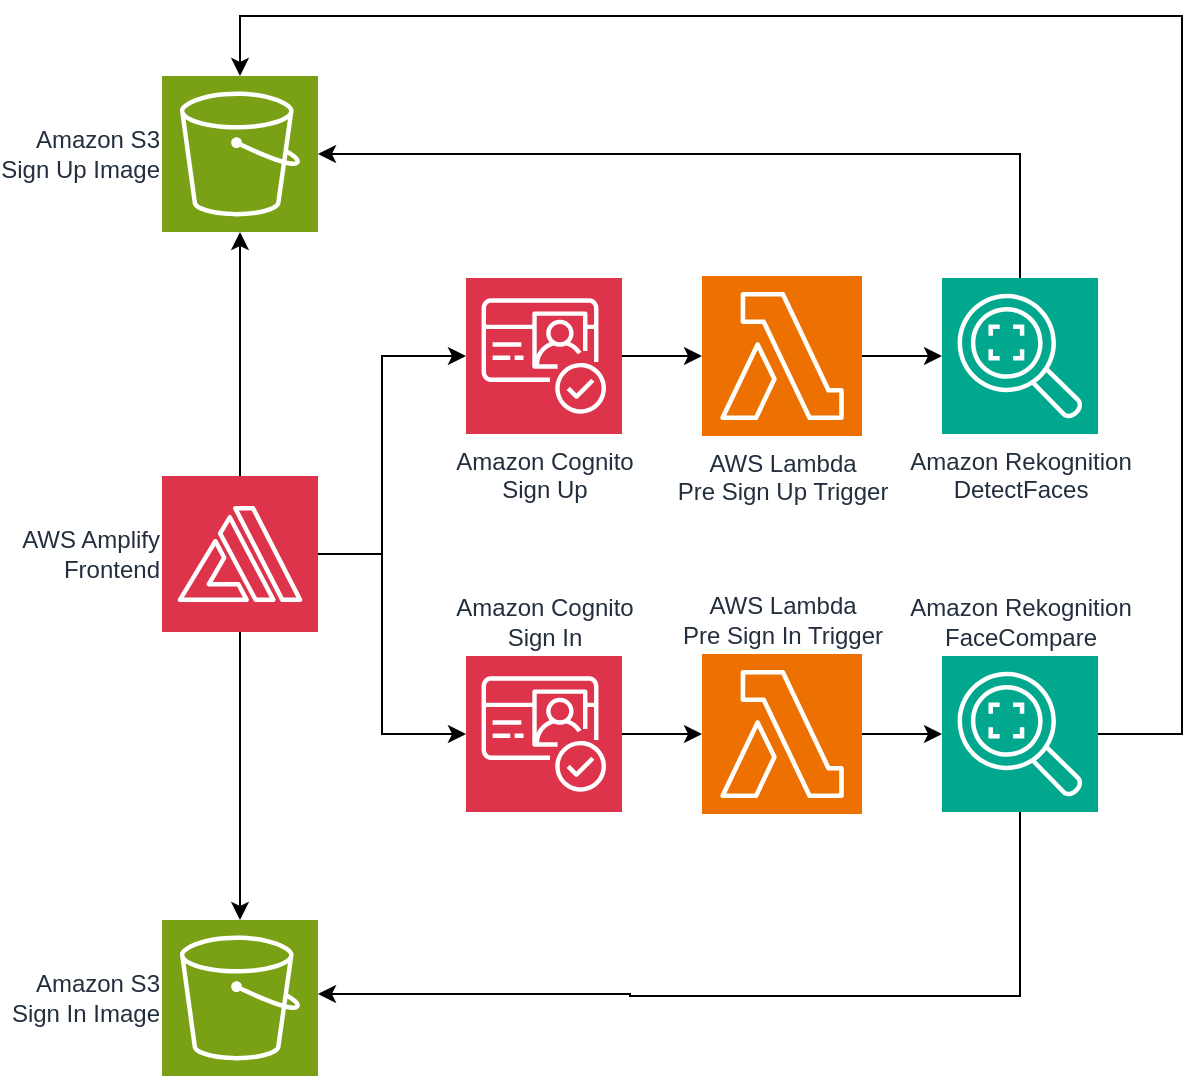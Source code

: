 <mxfile version="21.7.4" type="device">
  <diagram name="ページ1" id="UfDups6dr2zUMDnh6Dib">
    <mxGraphModel dx="1434" dy="786" grid="1" gridSize="10" guides="1" tooltips="1" connect="1" arrows="1" fold="1" page="1" pageScale="1" pageWidth="827" pageHeight="1169" math="0" shadow="0">
      <root>
        <mxCell id="0" />
        <mxCell id="1" parent="0" />
        <mxCell id="ZMr_ggHSKK7B4-azLc8F-4" style="edgeStyle=orthogonalEdgeStyle;rounded=0;orthogonalLoop=1;jettySize=auto;html=1;" edge="1" parent="1" source="ZMr_ggHSKK7B4-azLc8F-1" target="ZMr_ggHSKK7B4-azLc8F-2">
          <mxGeometry relative="1" as="geometry">
            <Array as="points">
              <mxPoint x="350" y="319" />
              <mxPoint x="350" y="220" />
            </Array>
          </mxGeometry>
        </mxCell>
        <mxCell id="ZMr_ggHSKK7B4-azLc8F-7" style="edgeStyle=orthogonalEdgeStyle;rounded=0;orthogonalLoop=1;jettySize=auto;html=1;" edge="1" parent="1" source="ZMr_ggHSKK7B4-azLc8F-1" target="ZMr_ggHSKK7B4-azLc8F-6">
          <mxGeometry relative="1" as="geometry" />
        </mxCell>
        <mxCell id="ZMr_ggHSKK7B4-azLc8F-12" style="edgeStyle=orthogonalEdgeStyle;rounded=0;orthogonalLoop=1;jettySize=auto;html=1;entryX=0.5;entryY=0;entryDx=0;entryDy=0;entryPerimeter=0;" edge="1" parent="1" source="ZMr_ggHSKK7B4-azLc8F-1" target="ZMr_ggHSKK7B4-azLc8F-11">
          <mxGeometry relative="1" as="geometry" />
        </mxCell>
        <mxCell id="ZMr_ggHSKK7B4-azLc8F-19" style="edgeStyle=orthogonalEdgeStyle;rounded=0;orthogonalLoop=1;jettySize=auto;html=1;entryX=0;entryY=0.5;entryDx=0;entryDy=0;entryPerimeter=0;" edge="1" parent="1" source="ZMr_ggHSKK7B4-azLc8F-1" target="ZMr_ggHSKK7B4-azLc8F-9">
          <mxGeometry relative="1" as="geometry">
            <Array as="points">
              <mxPoint x="350" y="319" />
              <mxPoint x="350" y="409" />
            </Array>
          </mxGeometry>
        </mxCell>
        <mxCell id="ZMr_ggHSKK7B4-azLc8F-1" value="AWS Amplify&lt;br&gt;Frontend" style="sketch=0;points=[[0,0,0],[0.25,0,0],[0.5,0,0],[0.75,0,0],[1,0,0],[0,1,0],[0.25,1,0],[0.5,1,0],[0.75,1,0],[1,1,0],[0,0.25,0],[0,0.5,0],[0,0.75,0],[1,0.25,0],[1,0.5,0],[1,0.75,0]];outlineConnect=0;fontColor=#232F3E;fillColor=#DD344C;strokeColor=#ffffff;dashed=0;verticalLabelPosition=middle;verticalAlign=middle;align=right;html=1;fontSize=12;fontStyle=0;aspect=fixed;shape=mxgraph.aws4.resourceIcon;resIcon=mxgraph.aws4.amplify;labelPosition=left;" vertex="1" parent="1">
          <mxGeometry x="240" y="280" width="78" height="78" as="geometry" />
        </mxCell>
        <mxCell id="ZMr_ggHSKK7B4-azLc8F-18" style="edgeStyle=orthogonalEdgeStyle;rounded=0;orthogonalLoop=1;jettySize=auto;html=1;" edge="1" parent="1" source="ZMr_ggHSKK7B4-azLc8F-2" target="ZMr_ggHSKK7B4-azLc8F-3">
          <mxGeometry relative="1" as="geometry" />
        </mxCell>
        <mxCell id="ZMr_ggHSKK7B4-azLc8F-2" value="Amazon Cognito&lt;br&gt;Sign Up" style="sketch=0;points=[[0,0,0],[0.25,0,0],[0.5,0,0],[0.75,0,0],[1,0,0],[0,1,0],[0.25,1,0],[0.5,1,0],[0.75,1,0],[1,1,0],[0,0.25,0],[0,0.5,0],[0,0.75,0],[1,0.25,0],[1,0.5,0],[1,0.75,0]];outlineConnect=0;fontColor=#232F3E;fillColor=#DD344C;strokeColor=#ffffff;dashed=0;verticalLabelPosition=bottom;verticalAlign=top;align=center;html=1;fontSize=12;fontStyle=0;aspect=fixed;shape=mxgraph.aws4.resourceIcon;resIcon=mxgraph.aws4.cognito;" vertex="1" parent="1">
          <mxGeometry x="392" y="181" width="78" height="78" as="geometry" />
        </mxCell>
        <mxCell id="ZMr_ggHSKK7B4-azLc8F-15" style="edgeStyle=orthogonalEdgeStyle;rounded=0;orthogonalLoop=1;jettySize=auto;html=1;" edge="1" parent="1" source="ZMr_ggHSKK7B4-azLc8F-3" target="ZMr_ggHSKK7B4-azLc8F-8">
          <mxGeometry relative="1" as="geometry" />
        </mxCell>
        <mxCell id="ZMr_ggHSKK7B4-azLc8F-3" value="AWS Lambda&lt;br&gt;Pre Sign Up Trigger" style="sketch=0;points=[[0,0,0],[0.25,0,0],[0.5,0,0],[0.75,0,0],[1,0,0],[0,1,0],[0.25,1,0],[0.5,1,0],[0.75,1,0],[1,1,0],[0,0.25,0],[0,0.5,0],[0,0.75,0],[1,0.25,0],[1,0.5,0],[1,0.75,0]];outlineConnect=0;fontColor=#232F3E;fillColor=#ED7100;strokeColor=#ffffff;dashed=0;verticalLabelPosition=bottom;verticalAlign=top;align=center;html=1;fontSize=12;fontStyle=0;aspect=fixed;shape=mxgraph.aws4.resourceIcon;resIcon=mxgraph.aws4.lambda;" vertex="1" parent="1">
          <mxGeometry x="510" y="180" width="80" height="80" as="geometry" />
        </mxCell>
        <mxCell id="ZMr_ggHSKK7B4-azLc8F-17" style="edgeStyle=orthogonalEdgeStyle;rounded=0;orthogonalLoop=1;jettySize=auto;html=1;" edge="1" parent="1" source="ZMr_ggHSKK7B4-azLc8F-5" target="ZMr_ggHSKK7B4-azLc8F-11">
          <mxGeometry relative="1" as="geometry">
            <Array as="points">
              <mxPoint x="669" y="540" />
              <mxPoint x="474" y="540" />
              <mxPoint x="474" y="539" />
            </Array>
          </mxGeometry>
        </mxCell>
        <mxCell id="ZMr_ggHSKK7B4-azLc8F-20" style="edgeStyle=orthogonalEdgeStyle;rounded=0;orthogonalLoop=1;jettySize=auto;html=1;" edge="1" parent="1" source="ZMr_ggHSKK7B4-azLc8F-5" target="ZMr_ggHSKK7B4-azLc8F-6">
          <mxGeometry relative="1" as="geometry">
            <Array as="points">
              <mxPoint x="750" y="409" />
              <mxPoint x="750" y="50" />
              <mxPoint x="279" y="50" />
            </Array>
          </mxGeometry>
        </mxCell>
        <mxCell id="ZMr_ggHSKK7B4-azLc8F-5" value="Amazon Rekognition&lt;br&gt;FaceCompare&lt;br&gt;" style="sketch=0;points=[[0,0,0],[0.25,0,0],[0.5,0,0],[0.75,0,0],[1,0,0],[0,1,0],[0.25,1,0],[0.5,1,0],[0.75,1,0],[1,1,0],[0,0.25,0],[0,0.5,0],[0,0.75,0],[1,0.25,0],[1,0.5,0],[1,0.75,0]];outlineConnect=0;fontColor=#232F3E;fillColor=#01A88D;strokeColor=#ffffff;dashed=0;verticalLabelPosition=top;verticalAlign=bottom;align=center;html=1;fontSize=12;fontStyle=0;aspect=fixed;shape=mxgraph.aws4.resourceIcon;resIcon=mxgraph.aws4.rekognition_2;labelPosition=center;" vertex="1" parent="1">
          <mxGeometry x="630" y="370" width="78" height="78" as="geometry" />
        </mxCell>
        <mxCell id="ZMr_ggHSKK7B4-azLc8F-6" value="Amazon S3&lt;br&gt;Sign Up Image" style="sketch=0;points=[[0,0,0],[0.25,0,0],[0.5,0,0],[0.75,0,0],[1,0,0],[0,1,0],[0.25,1,0],[0.5,1,0],[0.75,1,0],[1,1,0],[0,0.25,0],[0,0.5,0],[0,0.75,0],[1,0.25,0],[1,0.5,0],[1,0.75,0]];outlineConnect=0;fontColor=#232F3E;fillColor=#7AA116;strokeColor=#ffffff;dashed=0;verticalLabelPosition=middle;verticalAlign=middle;align=right;html=1;fontSize=12;fontStyle=0;aspect=fixed;shape=mxgraph.aws4.resourceIcon;resIcon=mxgraph.aws4.s3;labelPosition=left;" vertex="1" parent="1">
          <mxGeometry x="240" y="80" width="78" height="78" as="geometry" />
        </mxCell>
        <mxCell id="ZMr_ggHSKK7B4-azLc8F-16" style="edgeStyle=orthogonalEdgeStyle;rounded=0;orthogonalLoop=1;jettySize=auto;html=1;entryX=1;entryY=0.5;entryDx=0;entryDy=0;entryPerimeter=0;" edge="1" parent="1" source="ZMr_ggHSKK7B4-azLc8F-8" target="ZMr_ggHSKK7B4-azLc8F-6">
          <mxGeometry relative="1" as="geometry">
            <Array as="points">
              <mxPoint x="669" y="119" />
            </Array>
          </mxGeometry>
        </mxCell>
        <mxCell id="ZMr_ggHSKK7B4-azLc8F-8" value="Amazon Rekognition&lt;br&gt;DetectFaces" style="sketch=0;points=[[0,0,0],[0.25,0,0],[0.5,0,0],[0.75,0,0],[1,0,0],[0,1,0],[0.25,1,0],[0.5,1,0],[0.75,1,0],[1,1,0],[0,0.25,0],[0,0.5,0],[0,0.75,0],[1,0.25,0],[1,0.5,0],[1,0.75,0]];outlineConnect=0;fontColor=#232F3E;fillColor=#01A88D;strokeColor=#ffffff;dashed=0;verticalLabelPosition=bottom;verticalAlign=top;align=center;html=1;fontSize=12;fontStyle=0;aspect=fixed;shape=mxgraph.aws4.resourceIcon;resIcon=mxgraph.aws4.rekognition_2;" vertex="1" parent="1">
          <mxGeometry x="630" y="181" width="78" height="78" as="geometry" />
        </mxCell>
        <mxCell id="ZMr_ggHSKK7B4-azLc8F-13" style="edgeStyle=orthogonalEdgeStyle;rounded=0;orthogonalLoop=1;jettySize=auto;html=1;" edge="1" parent="1" source="ZMr_ggHSKK7B4-azLc8F-9" target="ZMr_ggHSKK7B4-azLc8F-10">
          <mxGeometry relative="1" as="geometry" />
        </mxCell>
        <mxCell id="ZMr_ggHSKK7B4-azLc8F-9" value="Amazon Cognito&lt;br&gt;Sign In" style="sketch=0;points=[[0,0,0],[0.25,0,0],[0.5,0,0],[0.75,0,0],[1,0,0],[0,1,0],[0.25,1,0],[0.5,1,0],[0.75,1,0],[1,1,0],[0,0.25,0],[0,0.5,0],[0,0.75,0],[1,0.25,0],[1,0.5,0],[1,0.75,0]];outlineConnect=0;fontColor=#232F3E;fillColor=#DD344C;strokeColor=#ffffff;dashed=0;verticalLabelPosition=top;verticalAlign=bottom;align=center;html=1;fontSize=12;fontStyle=0;aspect=fixed;shape=mxgraph.aws4.resourceIcon;resIcon=mxgraph.aws4.cognito;labelPosition=center;" vertex="1" parent="1">
          <mxGeometry x="392" y="370" width="78" height="78" as="geometry" />
        </mxCell>
        <mxCell id="ZMr_ggHSKK7B4-azLc8F-14" style="edgeStyle=orthogonalEdgeStyle;rounded=0;orthogonalLoop=1;jettySize=auto;html=1;" edge="1" parent="1" source="ZMr_ggHSKK7B4-azLc8F-10" target="ZMr_ggHSKK7B4-azLc8F-5">
          <mxGeometry relative="1" as="geometry" />
        </mxCell>
        <mxCell id="ZMr_ggHSKK7B4-azLc8F-10" value="AWS Lambda&lt;br&gt;Pre Sign In Trigger" style="sketch=0;points=[[0,0,0],[0.25,0,0],[0.5,0,0],[0.75,0,0],[1,0,0],[0,1,0],[0.25,1,0],[0.5,1,0],[0.75,1,0],[1,1,0],[0,0.25,0],[0,0.5,0],[0,0.75,0],[1,0.25,0],[1,0.5,0],[1,0.75,0]];outlineConnect=0;fontColor=#232F3E;fillColor=#ED7100;strokeColor=#ffffff;dashed=0;verticalLabelPosition=top;verticalAlign=bottom;align=center;html=1;fontSize=12;fontStyle=0;aspect=fixed;shape=mxgraph.aws4.resourceIcon;resIcon=mxgraph.aws4.lambda;labelPosition=center;" vertex="1" parent="1">
          <mxGeometry x="510" y="369" width="80" height="80" as="geometry" />
        </mxCell>
        <mxCell id="ZMr_ggHSKK7B4-azLc8F-11" value="Amazon S3&lt;br&gt;Sign In Image" style="sketch=0;points=[[0,0,0],[0.25,0,0],[0.5,0,0],[0.75,0,0],[1,0,0],[0,1,0],[0.25,1,0],[0.5,1,0],[0.75,1,0],[1,1,0],[0,0.25,0],[0,0.5,0],[0,0.75,0],[1,0.25,0],[1,0.5,0],[1,0.75,0]];outlineConnect=0;fontColor=#232F3E;fillColor=#7AA116;strokeColor=#ffffff;dashed=0;verticalLabelPosition=middle;verticalAlign=middle;align=right;html=1;fontSize=12;fontStyle=0;aspect=fixed;shape=mxgraph.aws4.resourceIcon;resIcon=mxgraph.aws4.s3;labelPosition=left;" vertex="1" parent="1">
          <mxGeometry x="240" y="502" width="78" height="78" as="geometry" />
        </mxCell>
      </root>
    </mxGraphModel>
  </diagram>
</mxfile>
